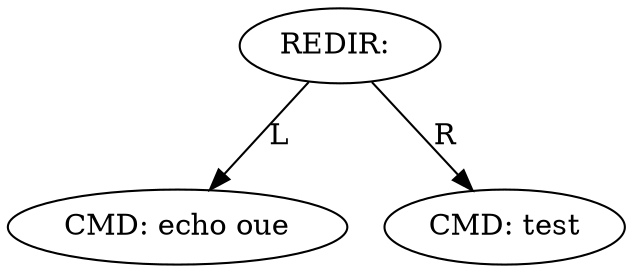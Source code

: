 digraph AST {
"0x1124940" [label="REDIR: "];
"0x1124940" -> "0x11249a0" [label="L"];
"0x11249a0" [label="CMD: echo oue"];
"0x1124940" -> "0x1124af0" [label="R"];
"0x1124af0" [label="CMD: test"];
}
